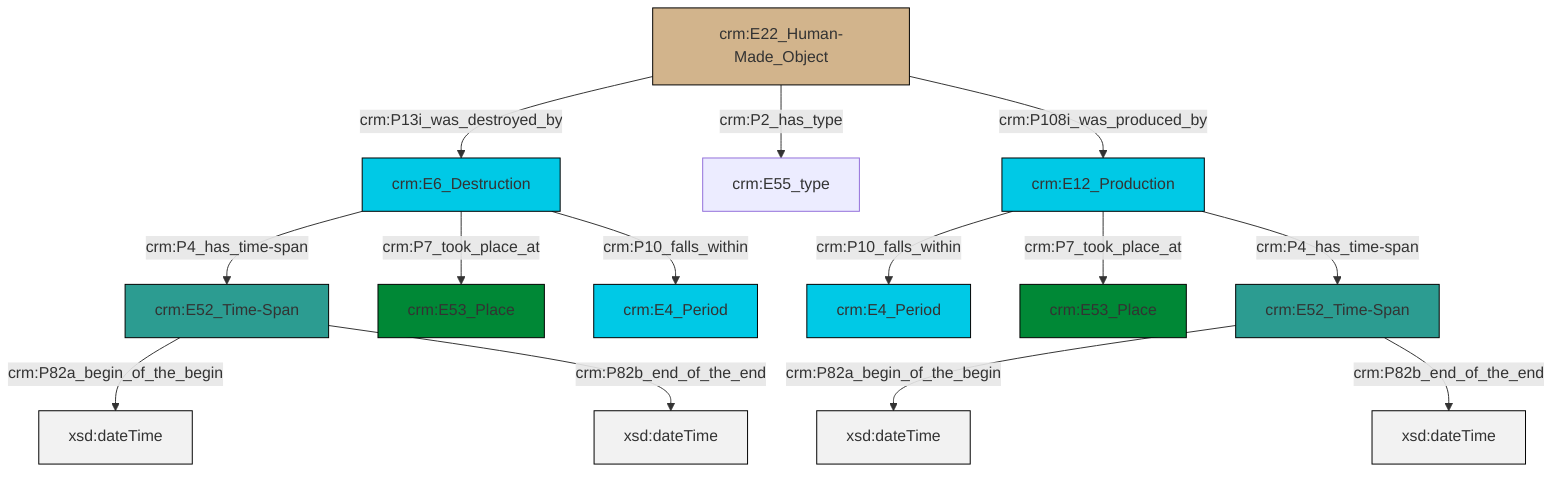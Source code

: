 graph TD
classDef Literal fill:#f2f2f2,stroke:#000000;
classDef CRM_Entity fill:#FFFFFF,stroke:#000000;
classDef Temporal_Entity fill:#00C9E6, stroke:#000000;
classDef Type fill:#E18312, stroke:#000000;
classDef Time-Span fill:#2C9C91, stroke:#000000;
classDef Appellation fill:#FFEB7F, stroke:#000000;
classDef Place fill:#008836, stroke:#000000;
classDef Persistent_Item fill:#B266B2, stroke:#000000;
classDef Conceptual_Object fill:#FFD700, stroke:#000000;
classDef Physical_Thing fill:#D2B48C, stroke:#000000;
classDef Actor fill:#f58aad, stroke:#000000;
classDef PC_Classes fill:#4ce600, stroke:#000000;
classDef Multi fill:#cccccc,stroke:#000000;

4["crm:E12_Production"]:::Temporal_Entity -->|crm:P10_falls_within| 5["crm:E4_Period"]:::Temporal_Entity
6["crm:E22_Human-Made_Object"]:::Physical_Thing -->|crm:P13i_was_destroyed_by| 7["crm:E6_Destruction"]:::Temporal_Entity
7["crm:E6_Destruction"]:::Temporal_Entity -->|crm:P4_has_time-span| 2["crm:E52_Time-Span"]:::Time-Span
2["crm:E52_Time-Span"]:::Time-Span -->|crm:P82a_begin_of_the_begin| 8[xsd:dateTime]:::Literal
9["crm:E52_Time-Span"]:::Time-Span -->|crm:P82a_begin_of_the_begin| 10[xsd:dateTime]:::Literal
2["crm:E52_Time-Span"]:::Time-Span -->|crm:P82b_end_of_the_end| 11[xsd:dateTime]:::Literal
4["crm:E12_Production"]:::Temporal_Entity -->|crm:P7_took_place_at| 0["crm:E53_Place"]:::Place
9["crm:E52_Time-Span"]:::Time-Span -->|crm:P82b_end_of_the_end| 13[xsd:dateTime]:::Literal
7["crm:E6_Destruction"]:::Temporal_Entity -->|crm:P7_took_place_at| 14["crm:E53_Place"]:::Place
6["crm:E22_Human-Made_Object"]:::Physical_Thing -->|crm:P2_has_type| 16["crm:E55_type"]:::Default
4["crm:E12_Production"]:::Temporal_Entity -->|crm:P4_has_time-span| 9["crm:E52_Time-Span"]:::Time-Span
6["crm:E22_Human-Made_Object"]:::Physical_Thing -->|crm:P108i_was_produced_by| 4["crm:E12_Production"]:::Temporal_Entity
7["crm:E6_Destruction"]:::Temporal_Entity -->|crm:P10_falls_within| 21["crm:E4_Period"]:::Temporal_Entity